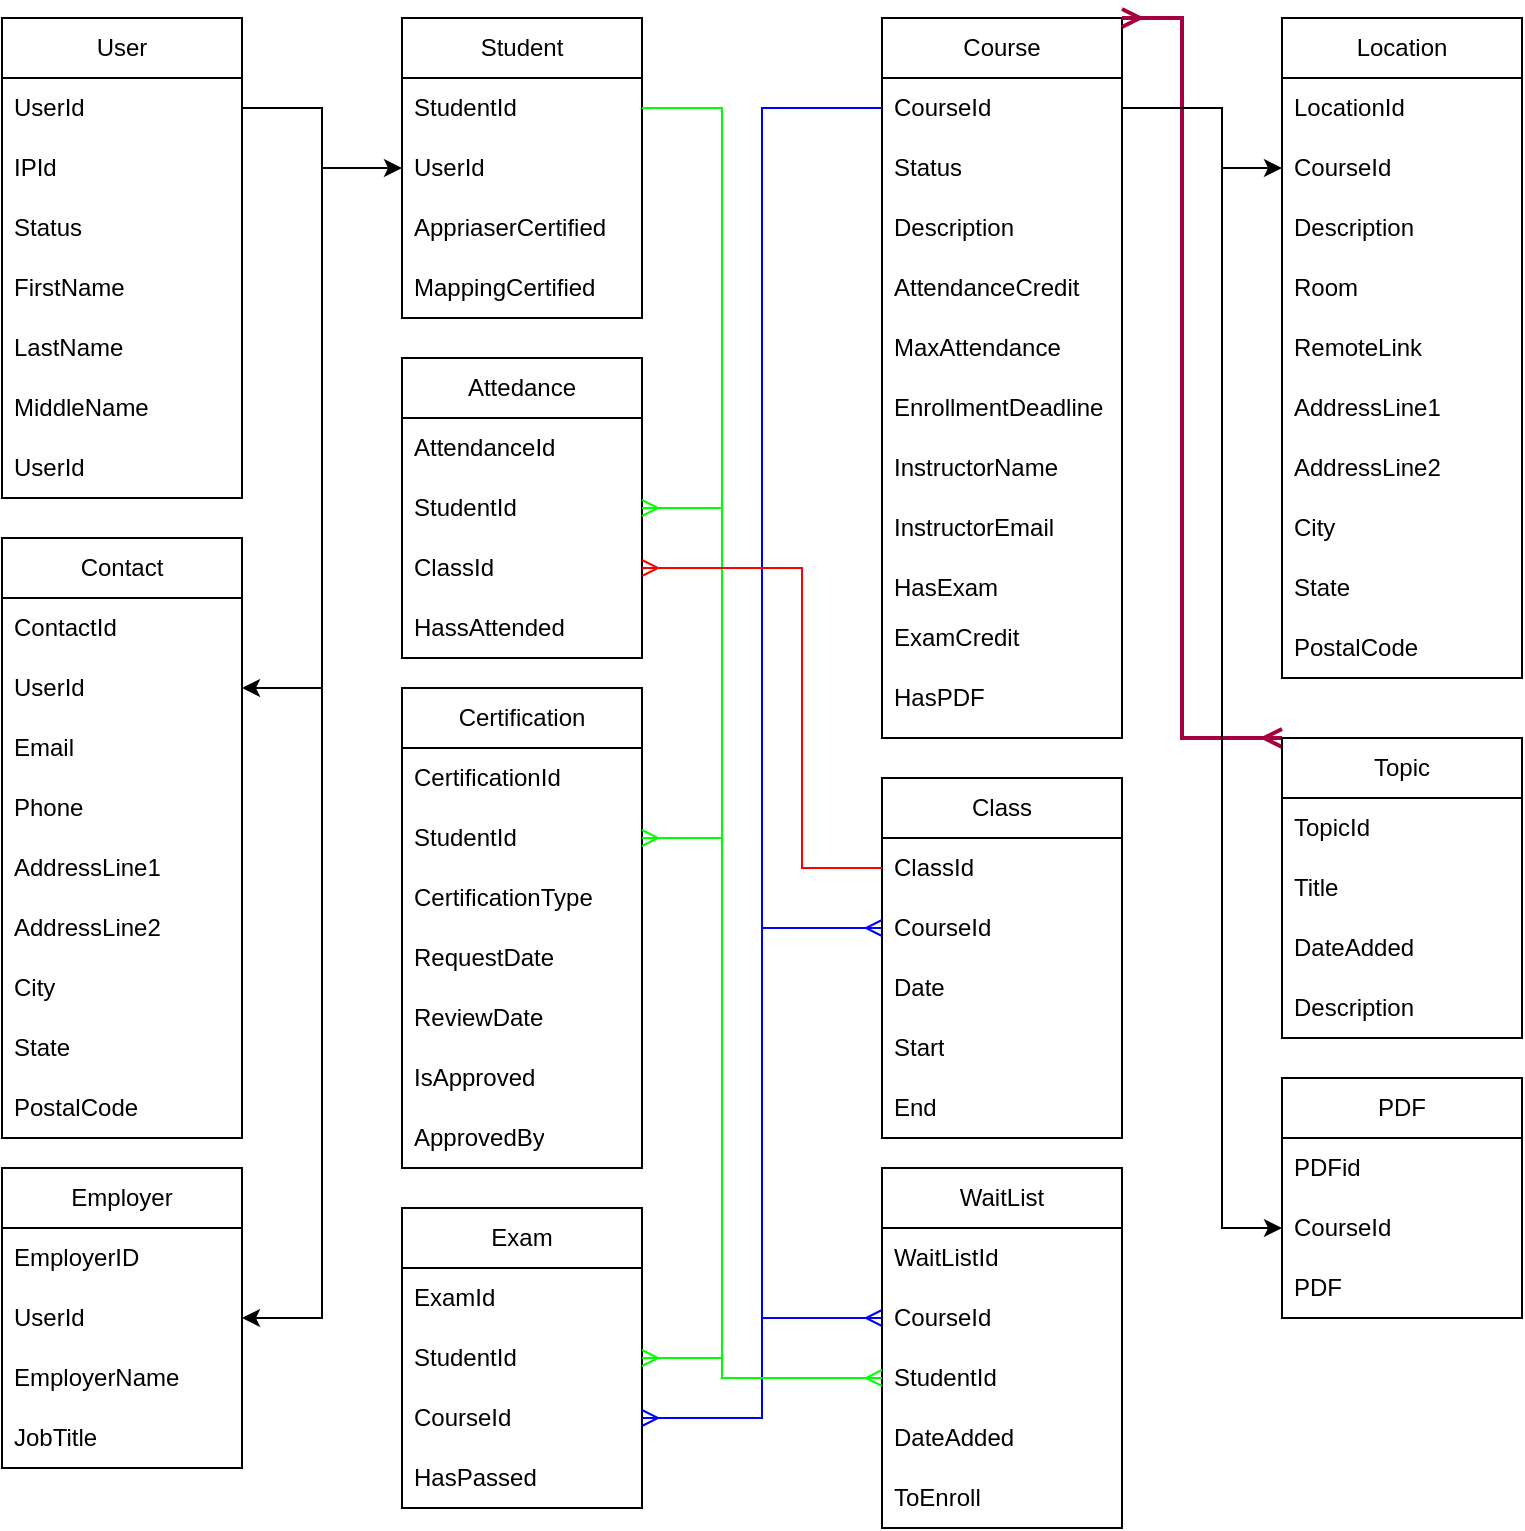 <mxfile version="24.7.8">
  <diagram name="Page-1" id="D9pSKX57dCkoMOPYI4yX">
    <mxGraphModel dx="1050" dy="629" grid="1" gridSize="10" guides="1" tooltips="1" connect="1" arrows="1" fold="1" page="1" pageScale="1" pageWidth="850" pageHeight="1100" math="0" shadow="0">
      <root>
        <mxCell id="0" />
        <mxCell id="1" parent="0" />
        <mxCell id="hJtGoZiYVxZP5TwvRGUU-3" value="User" style="swimlane;fontStyle=0;childLayout=stackLayout;horizontal=1;startSize=30;horizontalStack=0;resizeParent=1;resizeParentMax=0;resizeLast=0;collapsible=1;marginBottom=0;whiteSpace=wrap;html=1;" parent="1" vertex="1">
          <mxGeometry x="40" y="40" width="120" height="240" as="geometry" />
        </mxCell>
        <mxCell id="hJtGoZiYVxZP5TwvRGUU-4" value="UserId" style="text;strokeColor=none;fillColor=none;align=left;verticalAlign=middle;spacingLeft=4;spacingRight=4;overflow=hidden;points=[[0,0.5],[1,0.5]];portConstraint=eastwest;rotatable=0;whiteSpace=wrap;html=1;" parent="hJtGoZiYVxZP5TwvRGUU-3" vertex="1">
          <mxGeometry y="30" width="120" height="30" as="geometry" />
        </mxCell>
        <mxCell id="hJtGoZiYVxZP5TwvRGUU-5" value="IPId" style="text;strokeColor=none;fillColor=none;align=left;verticalAlign=middle;spacingLeft=4;spacingRight=4;overflow=hidden;points=[[0,0.5],[1,0.5]];portConstraint=eastwest;rotatable=0;whiteSpace=wrap;html=1;" parent="hJtGoZiYVxZP5TwvRGUU-3" vertex="1">
          <mxGeometry y="60" width="120" height="30" as="geometry" />
        </mxCell>
        <mxCell id="hJtGoZiYVxZP5TwvRGUU-143" value="&lt;div&gt;&lt;span style=&quot;background-color: initial;&quot;&gt;Status&lt;/span&gt;&lt;br&gt;&lt;/div&gt;" style="text;strokeColor=none;fillColor=none;align=left;verticalAlign=middle;spacingLeft=4;spacingRight=4;overflow=hidden;points=[[0,0.5],[1,0.5]];portConstraint=eastwest;rotatable=0;whiteSpace=wrap;html=1;" parent="hJtGoZiYVxZP5TwvRGUU-3" vertex="1">
          <mxGeometry y="90" width="120" height="30" as="geometry" />
        </mxCell>
        <mxCell id="hJtGoZiYVxZP5TwvRGUU-6" value="FirstName" style="text;strokeColor=none;fillColor=none;align=left;verticalAlign=middle;spacingLeft=4;spacingRight=4;overflow=hidden;points=[[0,0.5],[1,0.5]];portConstraint=eastwest;rotatable=0;whiteSpace=wrap;html=1;" parent="hJtGoZiYVxZP5TwvRGUU-3" vertex="1">
          <mxGeometry y="120" width="120" height="30" as="geometry" />
        </mxCell>
        <mxCell id="hJtGoZiYVxZP5TwvRGUU-7" value="LastName" style="text;strokeColor=none;fillColor=none;align=left;verticalAlign=middle;spacingLeft=4;spacingRight=4;overflow=hidden;points=[[0,0.5],[1,0.5]];portConstraint=eastwest;rotatable=0;whiteSpace=wrap;html=1;" parent="hJtGoZiYVxZP5TwvRGUU-3" vertex="1">
          <mxGeometry y="150" width="120" height="30" as="geometry" />
        </mxCell>
        <mxCell id="hJtGoZiYVxZP5TwvRGUU-8" value="MiddleName" style="text;strokeColor=none;fillColor=none;align=left;verticalAlign=middle;spacingLeft=4;spacingRight=4;overflow=hidden;points=[[0,0.5],[1,0.5]];portConstraint=eastwest;rotatable=0;whiteSpace=wrap;html=1;" parent="hJtGoZiYVxZP5TwvRGUU-3" vertex="1">
          <mxGeometry y="180" width="120" height="30" as="geometry" />
        </mxCell>
        <mxCell id="hJtGoZiYVxZP5TwvRGUU-126" value="UserId" style="text;strokeColor=none;fillColor=none;align=left;verticalAlign=middle;spacingLeft=4;spacingRight=4;overflow=hidden;points=[[0,0.5],[1,0.5]];portConstraint=eastwest;rotatable=0;whiteSpace=wrap;html=1;" parent="hJtGoZiYVxZP5TwvRGUU-3" vertex="1">
          <mxGeometry y="210" width="120" height="30" as="geometry" />
        </mxCell>
        <mxCell id="hJtGoZiYVxZP5TwvRGUU-13" value="Contact" style="swimlane;fontStyle=0;childLayout=stackLayout;horizontal=1;startSize=30;horizontalStack=0;resizeParent=1;resizeParentMax=0;resizeLast=0;collapsible=1;marginBottom=0;whiteSpace=wrap;html=1;" parent="1" vertex="1">
          <mxGeometry x="40" y="300" width="120" height="300" as="geometry" />
        </mxCell>
        <mxCell id="hJtGoZiYVxZP5TwvRGUU-14" value="ContactId" style="text;strokeColor=none;fillColor=none;align=left;verticalAlign=middle;spacingLeft=4;spacingRight=4;overflow=hidden;points=[[0,0.5],[1,0.5]];portConstraint=eastwest;rotatable=0;whiteSpace=wrap;html=1;" parent="hJtGoZiYVxZP5TwvRGUU-13" vertex="1">
          <mxGeometry y="30" width="120" height="30" as="geometry" />
        </mxCell>
        <mxCell id="hJtGoZiYVxZP5TwvRGUU-15" value="UserId" style="text;strokeColor=none;fillColor=none;align=left;verticalAlign=middle;spacingLeft=4;spacingRight=4;overflow=hidden;points=[[0,0.5],[1,0.5]];portConstraint=eastwest;rotatable=0;whiteSpace=wrap;html=1;" parent="hJtGoZiYVxZP5TwvRGUU-13" vertex="1">
          <mxGeometry y="60" width="120" height="30" as="geometry" />
        </mxCell>
        <mxCell id="hJtGoZiYVxZP5TwvRGUU-16" value="Email" style="text;strokeColor=none;fillColor=none;align=left;verticalAlign=middle;spacingLeft=4;spacingRight=4;overflow=hidden;points=[[0,0.5],[1,0.5]];portConstraint=eastwest;rotatable=0;whiteSpace=wrap;html=1;" parent="hJtGoZiYVxZP5TwvRGUU-13" vertex="1">
          <mxGeometry y="90" width="120" height="30" as="geometry" />
        </mxCell>
        <mxCell id="hJtGoZiYVxZP5TwvRGUU-22" value="Phone" style="text;strokeColor=none;fillColor=none;align=left;verticalAlign=middle;spacingLeft=4;spacingRight=4;overflow=hidden;points=[[0,0.5],[1,0.5]];portConstraint=eastwest;rotatable=0;whiteSpace=wrap;html=1;" parent="hJtGoZiYVxZP5TwvRGUU-13" vertex="1">
          <mxGeometry y="120" width="120" height="30" as="geometry" />
        </mxCell>
        <mxCell id="hJtGoZiYVxZP5TwvRGUU-23" value="AddressLine1" style="text;strokeColor=none;fillColor=none;align=left;verticalAlign=middle;spacingLeft=4;spacingRight=4;overflow=hidden;points=[[0,0.5],[1,0.5]];portConstraint=eastwest;rotatable=0;whiteSpace=wrap;html=1;" parent="hJtGoZiYVxZP5TwvRGUU-13" vertex="1">
          <mxGeometry y="150" width="120" height="30" as="geometry" />
        </mxCell>
        <mxCell id="hJtGoZiYVxZP5TwvRGUU-24" value="AddressLine2" style="text;strokeColor=none;fillColor=none;align=left;verticalAlign=middle;spacingLeft=4;spacingRight=4;overflow=hidden;points=[[0,0.5],[1,0.5]];portConstraint=eastwest;rotatable=0;whiteSpace=wrap;html=1;" parent="hJtGoZiYVxZP5TwvRGUU-13" vertex="1">
          <mxGeometry y="180" width="120" height="30" as="geometry" />
        </mxCell>
        <mxCell id="hJtGoZiYVxZP5TwvRGUU-25" value="City" style="text;strokeColor=none;fillColor=none;align=left;verticalAlign=middle;spacingLeft=4;spacingRight=4;overflow=hidden;points=[[0,0.5],[1,0.5]];portConstraint=eastwest;rotatable=0;whiteSpace=wrap;html=1;" parent="hJtGoZiYVxZP5TwvRGUU-13" vertex="1">
          <mxGeometry y="210" width="120" height="30" as="geometry" />
        </mxCell>
        <mxCell id="hJtGoZiYVxZP5TwvRGUU-26" value="State" style="text;strokeColor=none;fillColor=none;align=left;verticalAlign=middle;spacingLeft=4;spacingRight=4;overflow=hidden;points=[[0,0.5],[1,0.5]];portConstraint=eastwest;rotatable=0;whiteSpace=wrap;html=1;" parent="hJtGoZiYVxZP5TwvRGUU-13" vertex="1">
          <mxGeometry y="240" width="120" height="30" as="geometry" />
        </mxCell>
        <mxCell id="hJtGoZiYVxZP5TwvRGUU-27" value="PostalCode" style="text;strokeColor=none;fillColor=none;align=left;verticalAlign=middle;spacingLeft=4;spacingRight=4;overflow=hidden;points=[[0,0.5],[1,0.5]];portConstraint=eastwest;rotatable=0;whiteSpace=wrap;html=1;" parent="hJtGoZiYVxZP5TwvRGUU-13" vertex="1">
          <mxGeometry y="270" width="120" height="30" as="geometry" />
        </mxCell>
        <mxCell id="hJtGoZiYVxZP5TwvRGUU-21" style="edgeStyle=orthogonalEdgeStyle;rounded=0;orthogonalLoop=1;jettySize=auto;html=1;exitX=1;exitY=0.5;exitDx=0;exitDy=0;entryX=1;entryY=0.5;entryDx=0;entryDy=0;" parent="1" source="hJtGoZiYVxZP5TwvRGUU-4" target="hJtGoZiYVxZP5TwvRGUU-15" edge="1">
          <mxGeometry relative="1" as="geometry">
            <Array as="points">
              <mxPoint x="200" y="85" />
              <mxPoint x="200" y="375" />
            </Array>
          </mxGeometry>
        </mxCell>
        <mxCell id="hJtGoZiYVxZP5TwvRGUU-28" value="Student" style="swimlane;fontStyle=0;childLayout=stackLayout;horizontal=1;startSize=30;horizontalStack=0;resizeParent=1;resizeParentMax=0;resizeLast=0;collapsible=1;marginBottom=0;whiteSpace=wrap;html=1;" parent="1" vertex="1">
          <mxGeometry x="240" y="40" width="120" height="150" as="geometry" />
        </mxCell>
        <mxCell id="hJtGoZiYVxZP5TwvRGUU-29" value="StudentId" style="text;strokeColor=none;fillColor=none;align=left;verticalAlign=middle;spacingLeft=4;spacingRight=4;overflow=hidden;points=[[0,0.5],[1,0.5]];portConstraint=eastwest;rotatable=0;whiteSpace=wrap;html=1;" parent="hJtGoZiYVxZP5TwvRGUU-28" vertex="1">
          <mxGeometry y="30" width="120" height="30" as="geometry" />
        </mxCell>
        <mxCell id="hJtGoZiYVxZP5TwvRGUU-30" value="UserId" style="text;strokeColor=none;fillColor=none;align=left;verticalAlign=middle;spacingLeft=4;spacingRight=4;overflow=hidden;points=[[0,0.5],[1,0.5]];portConstraint=eastwest;rotatable=0;whiteSpace=wrap;html=1;" parent="hJtGoZiYVxZP5TwvRGUU-28" vertex="1">
          <mxGeometry y="60" width="120" height="30" as="geometry" />
        </mxCell>
        <mxCell id="hJtGoZiYVxZP5TwvRGUU-31" value="AppriaserCertified" style="text;strokeColor=none;fillColor=none;align=left;verticalAlign=middle;spacingLeft=4;spacingRight=4;overflow=hidden;points=[[0,0.5],[1,0.5]];portConstraint=eastwest;rotatable=0;whiteSpace=wrap;html=1;" parent="hJtGoZiYVxZP5TwvRGUU-28" vertex="1">
          <mxGeometry y="90" width="120" height="30" as="geometry" />
        </mxCell>
        <mxCell id="hJtGoZiYVxZP5TwvRGUU-32" value="MappingCertified" style="text;strokeColor=none;fillColor=none;align=left;verticalAlign=middle;spacingLeft=4;spacingRight=4;overflow=hidden;points=[[0,0.5],[1,0.5]];portConstraint=eastwest;rotatable=0;whiteSpace=wrap;html=1;" parent="hJtGoZiYVxZP5TwvRGUU-28" vertex="1">
          <mxGeometry y="120" width="120" height="30" as="geometry" />
        </mxCell>
        <mxCell id="hJtGoZiYVxZP5TwvRGUU-37" value="Attedance" style="swimlane;fontStyle=0;childLayout=stackLayout;horizontal=1;startSize=30;horizontalStack=0;resizeParent=1;resizeParentMax=0;resizeLast=0;collapsible=1;marginBottom=0;whiteSpace=wrap;html=1;" parent="1" vertex="1">
          <mxGeometry x="240" y="210" width="120" height="150" as="geometry" />
        </mxCell>
        <mxCell id="hJtGoZiYVxZP5TwvRGUU-38" value="AttendanceId" style="text;strokeColor=none;fillColor=none;align=left;verticalAlign=middle;spacingLeft=4;spacingRight=4;overflow=hidden;points=[[0,0.5],[1,0.5]];portConstraint=eastwest;rotatable=0;whiteSpace=wrap;html=1;" parent="hJtGoZiYVxZP5TwvRGUU-37" vertex="1">
          <mxGeometry y="30" width="120" height="30" as="geometry" />
        </mxCell>
        <mxCell id="hJtGoZiYVxZP5TwvRGUU-39" value="StudentId" style="text;strokeColor=none;fillColor=none;align=left;verticalAlign=middle;spacingLeft=4;spacingRight=4;overflow=hidden;points=[[0,0.5],[1,0.5]];portConstraint=eastwest;rotatable=0;whiteSpace=wrap;html=1;" parent="hJtGoZiYVxZP5TwvRGUU-37" vertex="1">
          <mxGeometry y="60" width="120" height="30" as="geometry" />
        </mxCell>
        <mxCell id="hJtGoZiYVxZP5TwvRGUU-40" value="ClassId" style="text;strokeColor=none;fillColor=none;align=left;verticalAlign=middle;spacingLeft=4;spacingRight=4;overflow=hidden;points=[[0,0.5],[1,0.5]];portConstraint=eastwest;rotatable=0;whiteSpace=wrap;html=1;" parent="hJtGoZiYVxZP5TwvRGUU-37" vertex="1">
          <mxGeometry y="90" width="120" height="30" as="geometry" />
        </mxCell>
        <mxCell id="hJtGoZiYVxZP5TwvRGUU-137" value="HassAttended" style="text;strokeColor=none;fillColor=none;align=left;verticalAlign=middle;spacingLeft=4;spacingRight=4;overflow=hidden;points=[[0,0.5],[1,0.5]];portConstraint=eastwest;rotatable=0;whiteSpace=wrap;html=1;" parent="hJtGoZiYVxZP5TwvRGUU-37" vertex="1">
          <mxGeometry y="120" width="120" height="30" as="geometry" />
        </mxCell>
        <mxCell id="hJtGoZiYVxZP5TwvRGUU-42" style="edgeStyle=orthogonalEdgeStyle;rounded=0;orthogonalLoop=1;jettySize=auto;html=1;exitX=1;exitY=0.5;exitDx=0;exitDy=0;entryX=0;entryY=0.5;entryDx=0;entryDy=0;" parent="1" source="hJtGoZiYVxZP5TwvRGUU-4" target="hJtGoZiYVxZP5TwvRGUU-30" edge="1">
          <mxGeometry relative="1" as="geometry">
            <Array as="points">
              <mxPoint x="200" y="85" />
              <mxPoint x="200" y="115" />
            </Array>
          </mxGeometry>
        </mxCell>
        <mxCell id="hJtGoZiYVxZP5TwvRGUU-44" value="Certification" style="swimlane;fontStyle=0;childLayout=stackLayout;horizontal=1;startSize=30;horizontalStack=0;resizeParent=1;resizeParentMax=0;resizeLast=0;collapsible=1;marginBottom=0;whiteSpace=wrap;html=1;" parent="1" vertex="1">
          <mxGeometry x="240" y="375" width="120" height="240" as="geometry" />
        </mxCell>
        <mxCell id="hJtGoZiYVxZP5TwvRGUU-45" value="CertificationId" style="text;strokeColor=none;fillColor=none;align=left;verticalAlign=middle;spacingLeft=4;spacingRight=4;overflow=hidden;points=[[0,0.5],[1,0.5]];portConstraint=eastwest;rotatable=0;whiteSpace=wrap;html=1;" parent="hJtGoZiYVxZP5TwvRGUU-44" vertex="1">
          <mxGeometry y="30" width="120" height="30" as="geometry" />
        </mxCell>
        <mxCell id="hJtGoZiYVxZP5TwvRGUU-52" value="StudentId" style="text;strokeColor=none;fillColor=none;align=left;verticalAlign=middle;spacingLeft=4;spacingRight=4;overflow=hidden;points=[[0,0.5],[1,0.5]];portConstraint=eastwest;rotatable=0;whiteSpace=wrap;html=1;" parent="hJtGoZiYVxZP5TwvRGUU-44" vertex="1">
          <mxGeometry y="60" width="120" height="30" as="geometry" />
        </mxCell>
        <mxCell id="hJtGoZiYVxZP5TwvRGUU-46" value="CertificationType" style="text;strokeColor=none;fillColor=none;align=left;verticalAlign=middle;spacingLeft=4;spacingRight=4;overflow=hidden;points=[[0,0.5],[1,0.5]];portConstraint=eastwest;rotatable=0;whiteSpace=wrap;html=1;" parent="hJtGoZiYVxZP5TwvRGUU-44" vertex="1">
          <mxGeometry y="90" width="120" height="30" as="geometry" />
        </mxCell>
        <mxCell id="hJtGoZiYVxZP5TwvRGUU-47" value="RequestDate" style="text;strokeColor=none;fillColor=none;align=left;verticalAlign=middle;spacingLeft=4;spacingRight=4;overflow=hidden;points=[[0,0.5],[1,0.5]];portConstraint=eastwest;rotatable=0;whiteSpace=wrap;html=1;" parent="hJtGoZiYVxZP5TwvRGUU-44" vertex="1">
          <mxGeometry y="120" width="120" height="30" as="geometry" />
        </mxCell>
        <mxCell id="hJtGoZiYVxZP5TwvRGUU-49" value="ReviewDate" style="text;strokeColor=none;fillColor=none;align=left;verticalAlign=middle;spacingLeft=4;spacingRight=4;overflow=hidden;points=[[0,0.5],[1,0.5]];portConstraint=eastwest;rotatable=0;whiteSpace=wrap;html=1;" parent="hJtGoZiYVxZP5TwvRGUU-44" vertex="1">
          <mxGeometry y="150" width="120" height="30" as="geometry" />
        </mxCell>
        <mxCell id="hJtGoZiYVxZP5TwvRGUU-50" value="IsApproved" style="text;strokeColor=none;fillColor=none;align=left;verticalAlign=middle;spacingLeft=4;spacingRight=4;overflow=hidden;points=[[0,0.5],[1,0.5]];portConstraint=eastwest;rotatable=0;whiteSpace=wrap;html=1;" parent="hJtGoZiYVxZP5TwvRGUU-44" vertex="1">
          <mxGeometry y="180" width="120" height="30" as="geometry" />
        </mxCell>
        <mxCell id="hJtGoZiYVxZP5TwvRGUU-51" value="ApprovedBy" style="text;strokeColor=none;fillColor=none;align=left;verticalAlign=middle;spacingLeft=4;spacingRight=4;overflow=hidden;points=[[0,0.5],[1,0.5]];portConstraint=eastwest;rotatable=0;whiteSpace=wrap;html=1;" parent="hJtGoZiYVxZP5TwvRGUU-44" vertex="1">
          <mxGeometry y="210" width="120" height="30" as="geometry" />
        </mxCell>
        <mxCell id="hJtGoZiYVxZP5TwvRGUU-48" style="edgeStyle=orthogonalEdgeStyle;rounded=0;orthogonalLoop=1;jettySize=auto;html=1;exitX=1;exitY=0.5;exitDx=0;exitDy=0;entryX=1;entryY=0.5;entryDx=0;entryDy=0;endArrow=ERmany;endFill=0;strokeColor=#00ff00;" parent="1" source="hJtGoZiYVxZP5TwvRGUU-29" target="hJtGoZiYVxZP5TwvRGUU-39" edge="1">
          <mxGeometry relative="1" as="geometry">
            <Array as="points">
              <mxPoint x="400" y="85" />
              <mxPoint x="400" y="285" />
            </Array>
          </mxGeometry>
        </mxCell>
        <mxCell id="hJtGoZiYVxZP5TwvRGUU-53" style="edgeStyle=orthogonalEdgeStyle;rounded=0;orthogonalLoop=1;jettySize=auto;html=1;exitX=1;exitY=0.5;exitDx=0;exitDy=0;entryX=1;entryY=0.5;entryDx=0;entryDy=0;endArrow=ERmany;endFill=0;strokeColor=#00FF00;" parent="1" source="hJtGoZiYVxZP5TwvRGUU-29" target="hJtGoZiYVxZP5TwvRGUU-52" edge="1">
          <mxGeometry relative="1" as="geometry">
            <Array as="points">
              <mxPoint x="400" y="85" />
              <mxPoint x="400" y="450" />
            </Array>
          </mxGeometry>
        </mxCell>
        <mxCell id="hJtGoZiYVxZP5TwvRGUU-54" value="Exam" style="swimlane;fontStyle=0;childLayout=stackLayout;horizontal=1;startSize=30;horizontalStack=0;resizeParent=1;resizeParentMax=0;resizeLast=0;collapsible=1;marginBottom=0;whiteSpace=wrap;html=1;" parent="1" vertex="1">
          <mxGeometry x="240" y="635" width="120" height="150" as="geometry" />
        </mxCell>
        <mxCell id="hJtGoZiYVxZP5TwvRGUU-55" value="ExamId" style="text;strokeColor=none;fillColor=none;align=left;verticalAlign=middle;spacingLeft=4;spacingRight=4;overflow=hidden;points=[[0,0.5],[1,0.5]];portConstraint=eastwest;rotatable=0;whiteSpace=wrap;html=1;" parent="hJtGoZiYVxZP5TwvRGUU-54" vertex="1">
          <mxGeometry y="30" width="120" height="30" as="geometry" />
        </mxCell>
        <mxCell id="hJtGoZiYVxZP5TwvRGUU-56" value="StudentId" style="text;strokeColor=none;fillColor=none;align=left;verticalAlign=middle;spacingLeft=4;spacingRight=4;overflow=hidden;points=[[0,0.5],[1,0.5]];portConstraint=eastwest;rotatable=0;whiteSpace=wrap;html=1;" parent="hJtGoZiYVxZP5TwvRGUU-54" vertex="1">
          <mxGeometry y="60" width="120" height="30" as="geometry" />
        </mxCell>
        <mxCell id="hJtGoZiYVxZP5TwvRGUU-57" value="CourseId" style="text;strokeColor=none;fillColor=none;align=left;verticalAlign=middle;spacingLeft=4;spacingRight=4;overflow=hidden;points=[[0,0.5],[1,0.5]];portConstraint=eastwest;rotatable=0;whiteSpace=wrap;html=1;" parent="hJtGoZiYVxZP5TwvRGUU-54" vertex="1">
          <mxGeometry y="90" width="120" height="30" as="geometry" />
        </mxCell>
        <mxCell id="hJtGoZiYVxZP5TwvRGUU-58" value="HasPassed" style="text;strokeColor=none;fillColor=none;align=left;verticalAlign=middle;spacingLeft=4;spacingRight=4;overflow=hidden;points=[[0,0.5],[1,0.5]];portConstraint=eastwest;rotatable=0;whiteSpace=wrap;html=1;" parent="hJtGoZiYVxZP5TwvRGUU-54" vertex="1">
          <mxGeometry y="120" width="120" height="30" as="geometry" />
        </mxCell>
        <mxCell id="hJtGoZiYVxZP5TwvRGUU-59" style="edgeStyle=orthogonalEdgeStyle;rounded=0;orthogonalLoop=1;jettySize=auto;html=1;exitX=1;exitY=0.5;exitDx=0;exitDy=0;entryX=1;entryY=0.5;entryDx=0;entryDy=0;endArrow=ERmany;endFill=0;strokeColor=#00ff00;" parent="1" source="hJtGoZiYVxZP5TwvRGUU-29" target="hJtGoZiYVxZP5TwvRGUU-56" edge="1">
          <mxGeometry relative="1" as="geometry">
            <Array as="points">
              <mxPoint x="400" y="85" />
              <mxPoint x="400" y="710" />
            </Array>
          </mxGeometry>
        </mxCell>
        <mxCell id="hJtGoZiYVxZP5TwvRGUU-60" value="Course" style="swimlane;fontStyle=0;childLayout=stackLayout;horizontal=1;startSize=30;horizontalStack=0;resizeParent=1;resizeParentMax=0;resizeLast=0;collapsible=1;marginBottom=0;whiteSpace=wrap;html=1;" parent="1" vertex="1">
          <mxGeometry x="480" y="40" width="120" height="360" as="geometry" />
        </mxCell>
        <mxCell id="hJtGoZiYVxZP5TwvRGUU-61" value="CourseId" style="text;strokeColor=none;fillColor=none;align=left;verticalAlign=middle;spacingLeft=4;spacingRight=4;overflow=hidden;points=[[0,0.5],[1,0.5]];portConstraint=eastwest;rotatable=0;whiteSpace=wrap;html=1;" parent="hJtGoZiYVxZP5TwvRGUU-60" vertex="1">
          <mxGeometry y="30" width="120" height="30" as="geometry" />
        </mxCell>
        <mxCell id="hJtGoZiYVxZP5TwvRGUU-62" value="Status" style="text;strokeColor=none;fillColor=none;align=left;verticalAlign=middle;spacingLeft=4;spacingRight=4;overflow=hidden;points=[[0,0.5],[1,0.5]];portConstraint=eastwest;rotatable=0;whiteSpace=wrap;html=1;" parent="hJtGoZiYVxZP5TwvRGUU-60" vertex="1">
          <mxGeometry y="60" width="120" height="30" as="geometry" />
        </mxCell>
        <mxCell id="hJtGoZiYVxZP5TwvRGUU-63" value="Description" style="text;strokeColor=none;fillColor=none;align=left;verticalAlign=middle;spacingLeft=4;spacingRight=4;overflow=hidden;points=[[0,0.5],[1,0.5]];portConstraint=eastwest;rotatable=0;whiteSpace=wrap;html=1;" parent="hJtGoZiYVxZP5TwvRGUU-60" vertex="1">
          <mxGeometry y="90" width="120" height="30" as="geometry" />
        </mxCell>
        <mxCell id="hJtGoZiYVxZP5TwvRGUU-66" value="AttendanceCredit" style="text;strokeColor=none;fillColor=none;align=left;verticalAlign=middle;spacingLeft=4;spacingRight=4;overflow=hidden;points=[[0,0.5],[1,0.5]];portConstraint=eastwest;rotatable=0;whiteSpace=wrap;html=1;" parent="hJtGoZiYVxZP5TwvRGUU-60" vertex="1">
          <mxGeometry y="120" width="120" height="30" as="geometry" />
        </mxCell>
        <mxCell id="hJtGoZiYVxZP5TwvRGUU-69" value="MaxAttendance" style="text;strokeColor=none;fillColor=none;align=left;verticalAlign=middle;spacingLeft=4;spacingRight=4;overflow=hidden;points=[[0,0.5],[1,0.5]];portConstraint=eastwest;rotatable=0;whiteSpace=wrap;html=1;" parent="hJtGoZiYVxZP5TwvRGUU-60" vertex="1">
          <mxGeometry y="150" width="120" height="30" as="geometry" />
        </mxCell>
        <mxCell id="hJtGoZiYVxZP5TwvRGUU-70" value="EnrollmentDeadline" style="text;strokeColor=none;fillColor=none;align=left;verticalAlign=middle;spacingLeft=4;spacingRight=4;overflow=hidden;points=[[0,0.5],[1,0.5]];portConstraint=eastwest;rotatable=0;whiteSpace=wrap;html=1;" parent="hJtGoZiYVxZP5TwvRGUU-60" vertex="1">
          <mxGeometry y="180" width="120" height="30" as="geometry" />
        </mxCell>
        <mxCell id="hJtGoZiYVxZP5TwvRGUU-71" value="InstructorName" style="text;strokeColor=none;fillColor=none;align=left;verticalAlign=middle;spacingLeft=4;spacingRight=4;overflow=hidden;points=[[0,0.5],[1,0.5]];portConstraint=eastwest;rotatable=0;whiteSpace=wrap;html=1;" parent="hJtGoZiYVxZP5TwvRGUU-60" vertex="1">
          <mxGeometry y="210" width="120" height="30" as="geometry" />
        </mxCell>
        <mxCell id="hJtGoZiYVxZP5TwvRGUU-72" value="InstructorEmail" style="text;strokeColor=none;fillColor=none;align=left;verticalAlign=middle;spacingLeft=4;spacingRight=4;overflow=hidden;points=[[0,0.5],[1,0.5]];portConstraint=eastwest;rotatable=0;whiteSpace=wrap;html=1;" parent="hJtGoZiYVxZP5TwvRGUU-60" vertex="1">
          <mxGeometry y="240" width="120" height="30" as="geometry" />
        </mxCell>
        <mxCell id="hJtGoZiYVxZP5TwvRGUU-144" value="HasExam" style="text;strokeColor=none;fillColor=none;align=left;verticalAlign=middle;spacingLeft=4;spacingRight=4;overflow=hidden;points=[[0,0.5],[1,0.5]];portConstraint=eastwest;rotatable=0;whiteSpace=wrap;html=1;" parent="hJtGoZiYVxZP5TwvRGUU-60" vertex="1">
          <mxGeometry y="270" width="120" height="30" as="geometry" />
        </mxCell>
        <mxCell id="rKOgUEty-8VNNkB81m60-1" value="ExamCredit&lt;div&gt;&lt;br&gt;&lt;/div&gt;" style="text;strokeColor=none;fillColor=none;align=left;verticalAlign=middle;spacingLeft=4;spacingRight=4;overflow=hidden;points=[[0,0.5],[1,0.5]];portConstraint=eastwest;rotatable=0;whiteSpace=wrap;html=1;" parent="hJtGoZiYVxZP5TwvRGUU-60" vertex="1">
          <mxGeometry y="300" width="120" height="30" as="geometry" />
        </mxCell>
        <mxCell id="hJtGoZiYVxZP5TwvRGUU-145" value="HasPDF&lt;div&gt;&lt;br&gt;&lt;/div&gt;" style="text;strokeColor=none;fillColor=none;align=left;verticalAlign=middle;spacingLeft=4;spacingRight=4;overflow=hidden;points=[[0,0.5],[1,0.5]];portConstraint=eastwest;rotatable=0;whiteSpace=wrap;html=1;" parent="hJtGoZiYVxZP5TwvRGUU-60" vertex="1">
          <mxGeometry y="330" width="120" height="30" as="geometry" />
        </mxCell>
        <mxCell id="hJtGoZiYVxZP5TwvRGUU-77" value="Location" style="swimlane;fontStyle=0;childLayout=stackLayout;horizontal=1;startSize=30;horizontalStack=0;resizeParent=1;resizeParentMax=0;resizeLast=0;collapsible=1;marginBottom=0;whiteSpace=wrap;html=1;" parent="1" vertex="1">
          <mxGeometry x="680" y="40" width="120" height="330" as="geometry" />
        </mxCell>
        <mxCell id="hJtGoZiYVxZP5TwvRGUU-78" value="LocationId" style="text;strokeColor=none;fillColor=none;align=left;verticalAlign=middle;spacingLeft=4;spacingRight=4;overflow=hidden;points=[[0,0.5],[1,0.5]];portConstraint=eastwest;rotatable=0;whiteSpace=wrap;html=1;" parent="hJtGoZiYVxZP5TwvRGUU-77" vertex="1">
          <mxGeometry y="30" width="120" height="30" as="geometry" />
        </mxCell>
        <mxCell id="hJtGoZiYVxZP5TwvRGUU-79" value="CourseId" style="text;strokeColor=none;fillColor=none;align=left;verticalAlign=middle;spacingLeft=4;spacingRight=4;overflow=hidden;points=[[0,0.5],[1,0.5]];portConstraint=eastwest;rotatable=0;whiteSpace=wrap;html=1;" parent="hJtGoZiYVxZP5TwvRGUU-77" vertex="1">
          <mxGeometry y="60" width="120" height="30" as="geometry" />
        </mxCell>
        <mxCell id="hJtGoZiYVxZP5TwvRGUU-80" value="Description" style="text;strokeColor=none;fillColor=none;align=left;verticalAlign=middle;spacingLeft=4;spacingRight=4;overflow=hidden;points=[[0,0.5],[1,0.5]];portConstraint=eastwest;rotatable=0;whiteSpace=wrap;html=1;" parent="hJtGoZiYVxZP5TwvRGUU-77" vertex="1">
          <mxGeometry y="90" width="120" height="30" as="geometry" />
        </mxCell>
        <mxCell id="hJtGoZiYVxZP5TwvRGUU-81" value="Room" style="text;strokeColor=none;fillColor=none;align=left;verticalAlign=middle;spacingLeft=4;spacingRight=4;overflow=hidden;points=[[0,0.5],[1,0.5]];portConstraint=eastwest;rotatable=0;whiteSpace=wrap;html=1;" parent="hJtGoZiYVxZP5TwvRGUU-77" vertex="1">
          <mxGeometry y="120" width="120" height="30" as="geometry" />
        </mxCell>
        <mxCell id="hJtGoZiYVxZP5TwvRGUU-82" value="RemoteLink" style="text;strokeColor=none;fillColor=none;align=left;verticalAlign=middle;spacingLeft=4;spacingRight=4;overflow=hidden;points=[[0,0.5],[1,0.5]];portConstraint=eastwest;rotatable=0;whiteSpace=wrap;html=1;" parent="hJtGoZiYVxZP5TwvRGUU-77" vertex="1">
          <mxGeometry y="150" width="120" height="30" as="geometry" />
        </mxCell>
        <mxCell id="hJtGoZiYVxZP5TwvRGUU-83" value="AddressLine1" style="text;strokeColor=none;fillColor=none;align=left;verticalAlign=middle;spacingLeft=4;spacingRight=4;overflow=hidden;points=[[0,0.5],[1,0.5]];portConstraint=eastwest;rotatable=0;whiteSpace=wrap;html=1;" parent="hJtGoZiYVxZP5TwvRGUU-77" vertex="1">
          <mxGeometry y="180" width="120" height="30" as="geometry" />
        </mxCell>
        <mxCell id="hJtGoZiYVxZP5TwvRGUU-84" value="AddressLine2" style="text;strokeColor=none;fillColor=none;align=left;verticalAlign=middle;spacingLeft=4;spacingRight=4;overflow=hidden;points=[[0,0.5],[1,0.5]];portConstraint=eastwest;rotatable=0;whiteSpace=wrap;html=1;" parent="hJtGoZiYVxZP5TwvRGUU-77" vertex="1">
          <mxGeometry y="210" width="120" height="30" as="geometry" />
        </mxCell>
        <mxCell id="hJtGoZiYVxZP5TwvRGUU-85" value="City" style="text;strokeColor=none;fillColor=none;align=left;verticalAlign=middle;spacingLeft=4;spacingRight=4;overflow=hidden;points=[[0,0.5],[1,0.5]];portConstraint=eastwest;rotatable=0;whiteSpace=wrap;html=1;" parent="hJtGoZiYVxZP5TwvRGUU-77" vertex="1">
          <mxGeometry y="240" width="120" height="30" as="geometry" />
        </mxCell>
        <mxCell id="hJtGoZiYVxZP5TwvRGUU-86" value="State" style="text;strokeColor=none;fillColor=none;align=left;verticalAlign=middle;spacingLeft=4;spacingRight=4;overflow=hidden;points=[[0,0.5],[1,0.5]];portConstraint=eastwest;rotatable=0;whiteSpace=wrap;html=1;" parent="hJtGoZiYVxZP5TwvRGUU-77" vertex="1">
          <mxGeometry y="270" width="120" height="30" as="geometry" />
        </mxCell>
        <mxCell id="hJtGoZiYVxZP5TwvRGUU-87" value="PostalCode" style="text;strokeColor=none;fillColor=none;align=left;verticalAlign=middle;spacingLeft=4;spacingRight=4;overflow=hidden;points=[[0,0.5],[1,0.5]];portConstraint=eastwest;rotatable=0;whiteSpace=wrap;html=1;" parent="hJtGoZiYVxZP5TwvRGUU-77" vertex="1">
          <mxGeometry y="300" width="120" height="30" as="geometry" />
        </mxCell>
        <mxCell id="hJtGoZiYVxZP5TwvRGUU-89" style="edgeStyle=orthogonalEdgeStyle;rounded=0;orthogonalLoop=1;jettySize=auto;html=1;exitX=0;exitY=0.5;exitDx=0;exitDy=0;entryX=1;entryY=0.5;entryDx=0;entryDy=0;endArrow=ERmany;endFill=0;strokeColor=#0000ff;" parent="1" source="hJtGoZiYVxZP5TwvRGUU-61" target="hJtGoZiYVxZP5TwvRGUU-57" edge="1">
          <mxGeometry relative="1" as="geometry" />
        </mxCell>
        <mxCell id="hJtGoZiYVxZP5TwvRGUU-90" style="edgeStyle=orthogonalEdgeStyle;rounded=0;orthogonalLoop=1;jettySize=auto;html=1;exitX=1;exitY=0.5;exitDx=0;exitDy=0;entryX=0;entryY=0.5;entryDx=0;entryDy=0;" parent="1" source="hJtGoZiYVxZP5TwvRGUU-61" target="hJtGoZiYVxZP5TwvRGUU-79" edge="1">
          <mxGeometry relative="1" as="geometry">
            <Array as="points">
              <mxPoint x="650" y="85" />
              <mxPoint x="650" y="115" />
            </Array>
          </mxGeometry>
        </mxCell>
        <mxCell id="hJtGoZiYVxZP5TwvRGUU-91" value="Class" style="swimlane;fontStyle=0;childLayout=stackLayout;horizontal=1;startSize=30;horizontalStack=0;resizeParent=1;resizeParentMax=0;resizeLast=0;collapsible=1;marginBottom=0;whiteSpace=wrap;html=1;" parent="1" vertex="1">
          <mxGeometry x="480" y="420" width="120" height="180" as="geometry" />
        </mxCell>
        <mxCell id="hJtGoZiYVxZP5TwvRGUU-92" value="ClassId" style="text;strokeColor=none;fillColor=none;align=left;verticalAlign=middle;spacingLeft=4;spacingRight=4;overflow=hidden;points=[[0,0.5],[1,0.5]];portConstraint=eastwest;rotatable=0;whiteSpace=wrap;html=1;" parent="hJtGoZiYVxZP5TwvRGUU-91" vertex="1">
          <mxGeometry y="30" width="120" height="30" as="geometry" />
        </mxCell>
        <mxCell id="hJtGoZiYVxZP5TwvRGUU-93" value="CourseId" style="text;strokeColor=none;fillColor=none;align=left;verticalAlign=middle;spacingLeft=4;spacingRight=4;overflow=hidden;points=[[0,0.5],[1,0.5]];portConstraint=eastwest;rotatable=0;whiteSpace=wrap;html=1;" parent="hJtGoZiYVxZP5TwvRGUU-91" vertex="1">
          <mxGeometry y="60" width="120" height="30" as="geometry" />
        </mxCell>
        <mxCell id="hJtGoZiYVxZP5TwvRGUU-94" value="Date" style="text;strokeColor=none;fillColor=none;align=left;verticalAlign=middle;spacingLeft=4;spacingRight=4;overflow=hidden;points=[[0,0.5],[1,0.5]];portConstraint=eastwest;rotatable=0;whiteSpace=wrap;html=1;" parent="hJtGoZiYVxZP5TwvRGUU-91" vertex="1">
          <mxGeometry y="90" width="120" height="30" as="geometry" />
        </mxCell>
        <mxCell id="hJtGoZiYVxZP5TwvRGUU-95" value="Start" style="text;strokeColor=none;fillColor=none;align=left;verticalAlign=middle;spacingLeft=4;spacingRight=4;overflow=hidden;points=[[0,0.5],[1,0.5]];portConstraint=eastwest;rotatable=0;whiteSpace=wrap;html=1;" parent="hJtGoZiYVxZP5TwvRGUU-91" vertex="1">
          <mxGeometry y="120" width="120" height="30" as="geometry" />
        </mxCell>
        <mxCell id="rKOgUEty-8VNNkB81m60-2" value="End" style="text;strokeColor=none;fillColor=none;align=left;verticalAlign=middle;spacingLeft=4;spacingRight=4;overflow=hidden;points=[[0,0.5],[1,0.5]];portConstraint=eastwest;rotatable=0;whiteSpace=wrap;html=1;" parent="hJtGoZiYVxZP5TwvRGUU-91" vertex="1">
          <mxGeometry y="150" width="120" height="30" as="geometry" />
        </mxCell>
        <mxCell id="hJtGoZiYVxZP5TwvRGUU-99" style="edgeStyle=orthogonalEdgeStyle;rounded=0;orthogonalLoop=1;jettySize=auto;html=1;exitX=0;exitY=0.5;exitDx=0;exitDy=0;entryX=0;entryY=0.5;entryDx=0;entryDy=0;endArrow=ERmany;endFill=0;strokeColor=#0000ff;" parent="1" source="hJtGoZiYVxZP5TwvRGUU-61" target="hJtGoZiYVxZP5TwvRGUU-93" edge="1">
          <mxGeometry relative="1" as="geometry">
            <Array as="points">
              <mxPoint x="420" y="85" />
              <mxPoint x="420" y="495" />
            </Array>
          </mxGeometry>
        </mxCell>
        <mxCell id="hJtGoZiYVxZP5TwvRGUU-109" style="edgeStyle=orthogonalEdgeStyle;rounded=0;orthogonalLoop=1;jettySize=auto;html=1;exitX=0;exitY=0;exitDx=0;exitDy=0;endArrow=ERmany;endFill=0;startArrow=ERmany;startFill=0;fillColor=#d80073;strokeColor=#A50040;strokeWidth=2;" parent="1" source="hJtGoZiYVxZP5TwvRGUU-100" target="hJtGoZiYVxZP5TwvRGUU-60" edge="1">
          <mxGeometry relative="1" as="geometry">
            <Array as="points">
              <mxPoint x="630" y="400" />
              <mxPoint x="630" y="40" />
            </Array>
          </mxGeometry>
        </mxCell>
        <mxCell id="hJtGoZiYVxZP5TwvRGUU-100" value="Topic" style="swimlane;fontStyle=0;childLayout=stackLayout;horizontal=1;startSize=30;horizontalStack=0;resizeParent=1;resizeParentMax=0;resizeLast=0;collapsible=1;marginBottom=0;whiteSpace=wrap;html=1;" parent="1" vertex="1">
          <mxGeometry x="680" y="400" width="120" height="150" as="geometry" />
        </mxCell>
        <mxCell id="hJtGoZiYVxZP5TwvRGUU-101" value="TopicId" style="text;strokeColor=none;fillColor=none;align=left;verticalAlign=middle;spacingLeft=4;spacingRight=4;overflow=hidden;points=[[0,0.5],[1,0.5]];portConstraint=eastwest;rotatable=0;whiteSpace=wrap;html=1;" parent="hJtGoZiYVxZP5TwvRGUU-100" vertex="1">
          <mxGeometry y="30" width="120" height="30" as="geometry" />
        </mxCell>
        <mxCell id="hJtGoZiYVxZP5TwvRGUU-102" value="Title" style="text;strokeColor=none;fillColor=none;align=left;verticalAlign=middle;spacingLeft=4;spacingRight=4;overflow=hidden;points=[[0,0.5],[1,0.5]];portConstraint=eastwest;rotatable=0;whiteSpace=wrap;html=1;" parent="hJtGoZiYVxZP5TwvRGUU-100" vertex="1">
          <mxGeometry y="60" width="120" height="30" as="geometry" />
        </mxCell>
        <mxCell id="P5wFmzkjb5510KsbOLb3-1" value="DateAdded" style="text;strokeColor=none;fillColor=none;align=left;verticalAlign=middle;spacingLeft=4;spacingRight=4;overflow=hidden;points=[[0,0.5],[1,0.5]];portConstraint=eastwest;rotatable=0;whiteSpace=wrap;html=1;" vertex="1" parent="hJtGoZiYVxZP5TwvRGUU-100">
          <mxGeometry y="90" width="120" height="30" as="geometry" />
        </mxCell>
        <mxCell id="hJtGoZiYVxZP5TwvRGUU-103" value="Description" style="text;strokeColor=none;fillColor=none;align=left;verticalAlign=middle;spacingLeft=4;spacingRight=4;overflow=hidden;points=[[0,0.5],[1,0.5]];portConstraint=eastwest;rotatable=0;whiteSpace=wrap;html=1;" parent="hJtGoZiYVxZP5TwvRGUU-100" vertex="1">
          <mxGeometry y="120" width="120" height="30" as="geometry" />
        </mxCell>
        <mxCell id="hJtGoZiYVxZP5TwvRGUU-110" value="WaitList" style="swimlane;fontStyle=0;childLayout=stackLayout;horizontal=1;startSize=30;horizontalStack=0;resizeParent=1;resizeParentMax=0;resizeLast=0;collapsible=1;marginBottom=0;whiteSpace=wrap;html=1;" parent="1" vertex="1">
          <mxGeometry x="480" y="615" width="120" height="180" as="geometry" />
        </mxCell>
        <mxCell id="hJtGoZiYVxZP5TwvRGUU-111" value="WaitListId" style="text;strokeColor=none;fillColor=none;align=left;verticalAlign=middle;spacingLeft=4;spacingRight=4;overflow=hidden;points=[[0,0.5],[1,0.5]];portConstraint=eastwest;rotatable=0;whiteSpace=wrap;html=1;" parent="hJtGoZiYVxZP5TwvRGUU-110" vertex="1">
          <mxGeometry y="30" width="120" height="30" as="geometry" />
        </mxCell>
        <mxCell id="hJtGoZiYVxZP5TwvRGUU-112" value="CourseId" style="text;strokeColor=none;fillColor=none;align=left;verticalAlign=middle;spacingLeft=4;spacingRight=4;overflow=hidden;points=[[0,0.5],[1,0.5]];portConstraint=eastwest;rotatable=0;whiteSpace=wrap;html=1;" parent="hJtGoZiYVxZP5TwvRGUU-110" vertex="1">
          <mxGeometry y="60" width="120" height="30" as="geometry" />
        </mxCell>
        <mxCell id="hJtGoZiYVxZP5TwvRGUU-117" value="StudentId" style="text;strokeColor=none;fillColor=none;align=left;verticalAlign=middle;spacingLeft=4;spacingRight=4;overflow=hidden;points=[[0,0.5],[1,0.5]];portConstraint=eastwest;rotatable=0;whiteSpace=wrap;html=1;" parent="hJtGoZiYVxZP5TwvRGUU-110" vertex="1">
          <mxGeometry y="90" width="120" height="30" as="geometry" />
        </mxCell>
        <mxCell id="hJtGoZiYVxZP5TwvRGUU-113" value="DateAdded" style="text;strokeColor=none;fillColor=none;align=left;verticalAlign=middle;spacingLeft=4;spacingRight=4;overflow=hidden;points=[[0,0.5],[1,0.5]];portConstraint=eastwest;rotatable=0;whiteSpace=wrap;html=1;" parent="hJtGoZiYVxZP5TwvRGUU-110" vertex="1">
          <mxGeometry y="120" width="120" height="30" as="geometry" />
        </mxCell>
        <mxCell id="hJtGoZiYVxZP5TwvRGUU-114" value="ToEnroll" style="text;strokeColor=none;fillColor=none;align=left;verticalAlign=middle;spacingLeft=4;spacingRight=4;overflow=hidden;points=[[0,0.5],[1,0.5]];portConstraint=eastwest;rotatable=0;whiteSpace=wrap;html=1;" parent="hJtGoZiYVxZP5TwvRGUU-110" vertex="1">
          <mxGeometry y="150" width="120" height="30" as="geometry" />
        </mxCell>
        <mxCell id="hJtGoZiYVxZP5TwvRGUU-116" style="edgeStyle=orthogonalEdgeStyle;rounded=0;orthogonalLoop=1;jettySize=auto;html=1;exitX=0;exitY=0.5;exitDx=0;exitDy=0;entryX=0;entryY=0.5;entryDx=0;entryDy=0;endArrow=ERmany;endFill=0;strokeColor=#0000ff;" parent="1" source="hJtGoZiYVxZP5TwvRGUU-61" target="hJtGoZiYVxZP5TwvRGUU-112" edge="1">
          <mxGeometry relative="1" as="geometry">
            <Array as="points">
              <mxPoint x="420" y="85" />
              <mxPoint x="420" y="690" />
            </Array>
          </mxGeometry>
        </mxCell>
        <mxCell id="hJtGoZiYVxZP5TwvRGUU-119" style="edgeStyle=orthogonalEdgeStyle;rounded=0;orthogonalLoop=1;jettySize=auto;html=1;exitX=1;exitY=0.5;exitDx=0;exitDy=0;entryX=0;entryY=0.5;entryDx=0;entryDy=0;endArrow=ERmany;endFill=0;strokeColor=#00ff00;" parent="1" source="hJtGoZiYVxZP5TwvRGUU-29" target="hJtGoZiYVxZP5TwvRGUU-117" edge="1">
          <mxGeometry relative="1" as="geometry">
            <Array as="points">
              <mxPoint x="400" y="85" />
              <mxPoint x="400" y="720" />
            </Array>
          </mxGeometry>
        </mxCell>
        <mxCell id="hJtGoZiYVxZP5TwvRGUU-120" value="Employer" style="swimlane;fontStyle=0;childLayout=stackLayout;horizontal=1;startSize=30;horizontalStack=0;resizeParent=1;resizeParentMax=0;resizeLast=0;collapsible=1;marginBottom=0;whiteSpace=wrap;html=1;" parent="1" vertex="1">
          <mxGeometry x="40" y="615" width="120" height="150" as="geometry" />
        </mxCell>
        <mxCell id="hJtGoZiYVxZP5TwvRGUU-121" value="EmployerID" style="text;strokeColor=none;fillColor=none;align=left;verticalAlign=middle;spacingLeft=4;spacingRight=4;overflow=hidden;points=[[0,0.5],[1,0.5]];portConstraint=eastwest;rotatable=0;whiteSpace=wrap;html=1;" parent="hJtGoZiYVxZP5TwvRGUU-120" vertex="1">
          <mxGeometry y="30" width="120" height="30" as="geometry" />
        </mxCell>
        <mxCell id="hJtGoZiYVxZP5TwvRGUU-122" value="UserId" style="text;strokeColor=none;fillColor=none;align=left;verticalAlign=middle;spacingLeft=4;spacingRight=4;overflow=hidden;points=[[0,0.5],[1,0.5]];portConstraint=eastwest;rotatable=0;whiteSpace=wrap;html=1;" parent="hJtGoZiYVxZP5TwvRGUU-120" vertex="1">
          <mxGeometry y="60" width="120" height="30" as="geometry" />
        </mxCell>
        <mxCell id="hJtGoZiYVxZP5TwvRGUU-123" value="EmployerName" style="text;strokeColor=none;fillColor=none;align=left;verticalAlign=middle;spacingLeft=4;spacingRight=4;overflow=hidden;points=[[0,0.5],[1,0.5]];portConstraint=eastwest;rotatable=0;whiteSpace=wrap;html=1;" parent="hJtGoZiYVxZP5TwvRGUU-120" vertex="1">
          <mxGeometry y="90" width="120" height="30" as="geometry" />
        </mxCell>
        <mxCell id="hJtGoZiYVxZP5TwvRGUU-124" value="JobTitle" style="text;strokeColor=none;fillColor=none;align=left;verticalAlign=middle;spacingLeft=4;spacingRight=4;overflow=hidden;points=[[0,0.5],[1,0.5]];portConstraint=eastwest;rotatable=0;whiteSpace=wrap;html=1;" parent="hJtGoZiYVxZP5TwvRGUU-120" vertex="1">
          <mxGeometry y="120" width="120" height="30" as="geometry" />
        </mxCell>
        <mxCell id="hJtGoZiYVxZP5TwvRGUU-125" style="edgeStyle=orthogonalEdgeStyle;rounded=0;orthogonalLoop=1;jettySize=auto;html=1;exitX=1;exitY=0.5;exitDx=0;exitDy=0;entryX=1;entryY=0.5;entryDx=0;entryDy=0;" parent="1" source="hJtGoZiYVxZP5TwvRGUU-4" target="hJtGoZiYVxZP5TwvRGUU-122" edge="1">
          <mxGeometry relative="1" as="geometry">
            <Array as="points">
              <mxPoint x="200" y="85" />
              <mxPoint x="200" y="690" />
            </Array>
          </mxGeometry>
        </mxCell>
        <mxCell id="hJtGoZiYVxZP5TwvRGUU-138" value="PDF" style="swimlane;fontStyle=0;childLayout=stackLayout;horizontal=1;startSize=30;horizontalStack=0;resizeParent=1;resizeParentMax=0;resizeLast=0;collapsible=1;marginBottom=0;whiteSpace=wrap;html=1;" parent="1" vertex="1">
          <mxGeometry x="680" y="570" width="120" height="120" as="geometry" />
        </mxCell>
        <mxCell id="hJtGoZiYVxZP5TwvRGUU-139" value="PDFid" style="text;strokeColor=none;fillColor=none;align=left;verticalAlign=middle;spacingLeft=4;spacingRight=4;overflow=hidden;points=[[0,0.5],[1,0.5]];portConstraint=eastwest;rotatable=0;whiteSpace=wrap;html=1;" parent="hJtGoZiYVxZP5TwvRGUU-138" vertex="1">
          <mxGeometry y="30" width="120" height="30" as="geometry" />
        </mxCell>
        <mxCell id="hJtGoZiYVxZP5TwvRGUU-140" value="CourseId" style="text;strokeColor=none;fillColor=none;align=left;verticalAlign=middle;spacingLeft=4;spacingRight=4;overflow=hidden;points=[[0,0.5],[1,0.5]];portConstraint=eastwest;rotatable=0;whiteSpace=wrap;html=1;" parent="hJtGoZiYVxZP5TwvRGUU-138" vertex="1">
          <mxGeometry y="60" width="120" height="30" as="geometry" />
        </mxCell>
        <mxCell id="hJtGoZiYVxZP5TwvRGUU-141" value="PDF" style="text;strokeColor=none;fillColor=none;align=left;verticalAlign=middle;spacingLeft=4;spacingRight=4;overflow=hidden;points=[[0,0.5],[1,0.5]];portConstraint=eastwest;rotatable=0;whiteSpace=wrap;html=1;" parent="hJtGoZiYVxZP5TwvRGUU-138" vertex="1">
          <mxGeometry y="90" width="120" height="30" as="geometry" />
        </mxCell>
        <mxCell id="hJtGoZiYVxZP5TwvRGUU-142" style="edgeStyle=orthogonalEdgeStyle;rounded=0;orthogonalLoop=1;jettySize=auto;html=1;entryX=0;entryY=0.5;entryDx=0;entryDy=0;" parent="1" source="hJtGoZiYVxZP5TwvRGUU-61" target="hJtGoZiYVxZP5TwvRGUU-140" edge="1">
          <mxGeometry relative="1" as="geometry">
            <Array as="points">
              <mxPoint x="650" y="85" />
              <mxPoint x="650" y="645" />
            </Array>
          </mxGeometry>
        </mxCell>
        <mxCell id="hJtGoZiYVxZP5TwvRGUU-146" style="edgeStyle=orthogonalEdgeStyle;rounded=0;orthogonalLoop=1;jettySize=auto;html=1;exitX=0;exitY=0.5;exitDx=0;exitDy=0;entryX=1;entryY=0.5;entryDx=0;entryDy=0;strokeColor=#ff0000;endArrow=ERmany;endFill=0;" parent="1" source="hJtGoZiYVxZP5TwvRGUU-92" target="hJtGoZiYVxZP5TwvRGUU-40" edge="1">
          <mxGeometry relative="1" as="geometry">
            <Array as="points">
              <mxPoint x="440" y="465" />
              <mxPoint x="440" y="315" />
            </Array>
          </mxGeometry>
        </mxCell>
      </root>
    </mxGraphModel>
  </diagram>
</mxfile>
